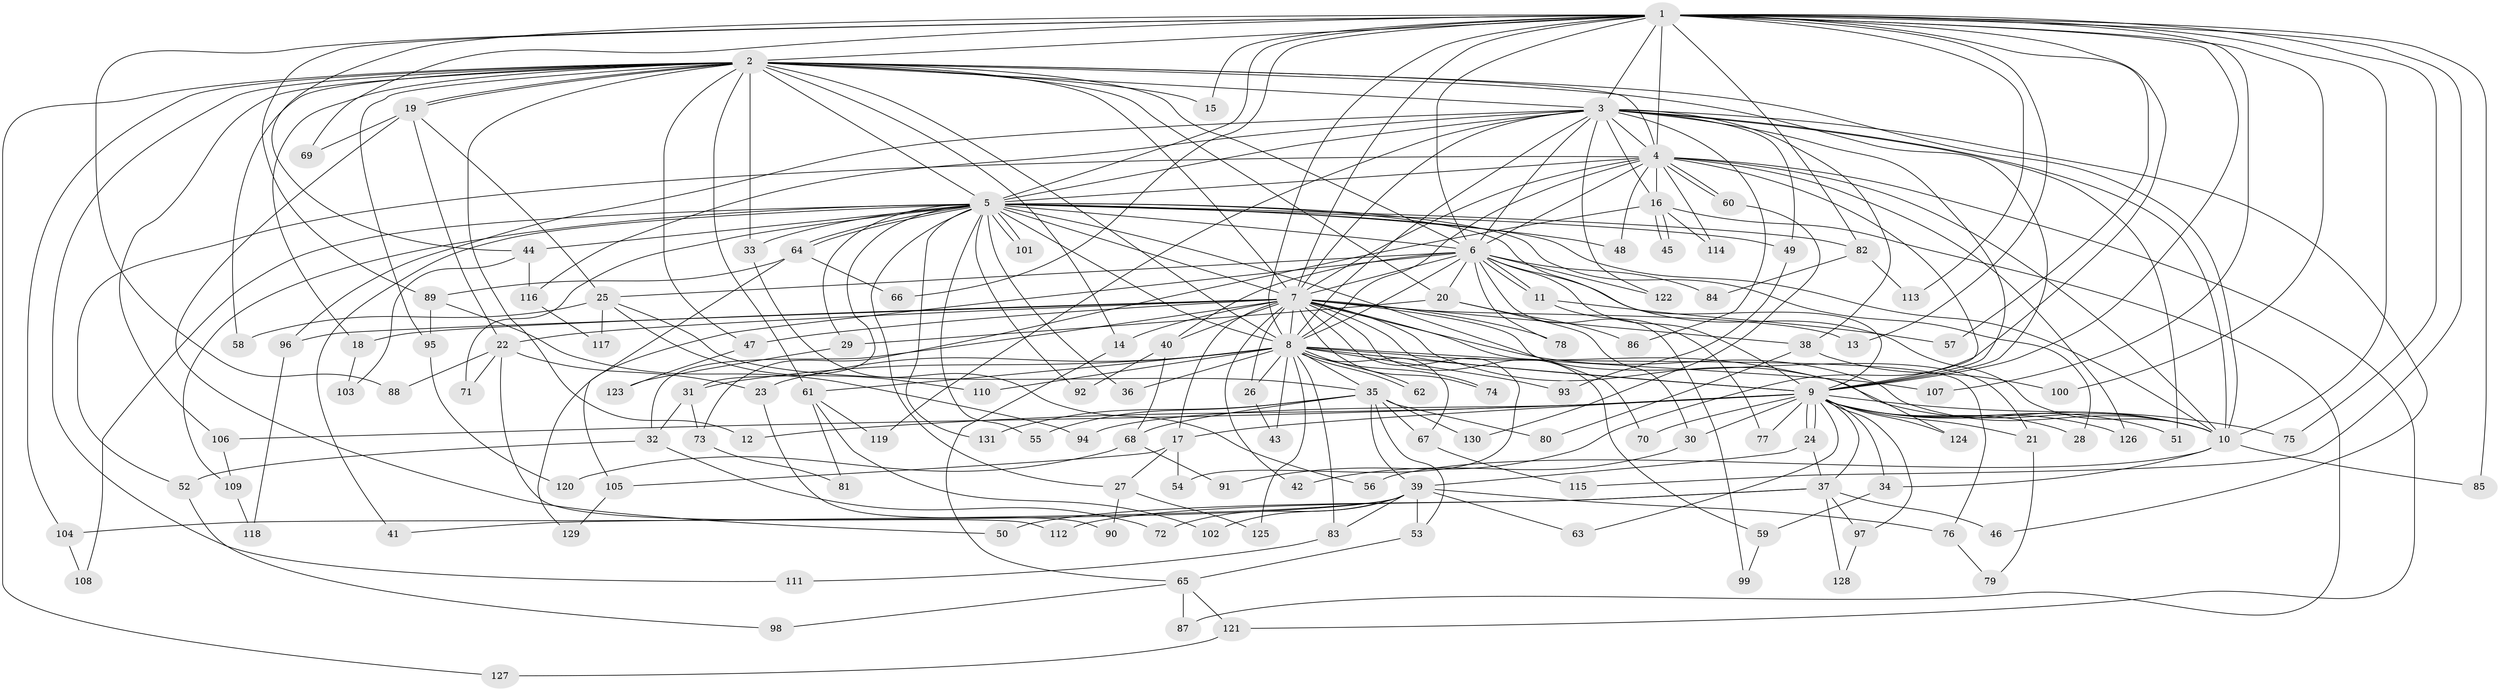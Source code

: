 // Generated by graph-tools (version 1.1) at 2025/01/03/09/25 03:01:36]
// undirected, 131 vertices, 287 edges
graph export_dot {
graph [start="1"]
  node [color=gray90,style=filled];
  1;
  2;
  3;
  4;
  5;
  6;
  7;
  8;
  9;
  10;
  11;
  12;
  13;
  14;
  15;
  16;
  17;
  18;
  19;
  20;
  21;
  22;
  23;
  24;
  25;
  26;
  27;
  28;
  29;
  30;
  31;
  32;
  33;
  34;
  35;
  36;
  37;
  38;
  39;
  40;
  41;
  42;
  43;
  44;
  45;
  46;
  47;
  48;
  49;
  50;
  51;
  52;
  53;
  54;
  55;
  56;
  57;
  58;
  59;
  60;
  61;
  62;
  63;
  64;
  65;
  66;
  67;
  68;
  69;
  70;
  71;
  72;
  73;
  74;
  75;
  76;
  77;
  78;
  79;
  80;
  81;
  82;
  83;
  84;
  85;
  86;
  87;
  88;
  89;
  90;
  91;
  92;
  93;
  94;
  95;
  96;
  97;
  98;
  99;
  100;
  101;
  102;
  103;
  104;
  105;
  106;
  107;
  108;
  109;
  110;
  111;
  112;
  113;
  114;
  115;
  116;
  117;
  118;
  119;
  120;
  121;
  122;
  123;
  124;
  125;
  126;
  127;
  128;
  129;
  130;
  131;
  1 -- 2;
  1 -- 3;
  1 -- 4;
  1 -- 5;
  1 -- 6;
  1 -- 7;
  1 -- 8;
  1 -- 9;
  1 -- 10;
  1 -- 13;
  1 -- 15;
  1 -- 44;
  1 -- 57;
  1 -- 66;
  1 -- 69;
  1 -- 75;
  1 -- 82;
  1 -- 85;
  1 -- 88;
  1 -- 89;
  1 -- 91;
  1 -- 100;
  1 -- 107;
  1 -- 113;
  1 -- 115;
  2 -- 3;
  2 -- 4;
  2 -- 5;
  2 -- 6;
  2 -- 7;
  2 -- 8;
  2 -- 9;
  2 -- 10;
  2 -- 12;
  2 -- 14;
  2 -- 15;
  2 -- 18;
  2 -- 19;
  2 -- 19;
  2 -- 20;
  2 -- 33;
  2 -- 47;
  2 -- 58;
  2 -- 61;
  2 -- 95;
  2 -- 104;
  2 -- 106;
  2 -- 111;
  2 -- 127;
  3 -- 4;
  3 -- 5;
  3 -- 6;
  3 -- 7;
  3 -- 8;
  3 -- 9;
  3 -- 10;
  3 -- 16;
  3 -- 38;
  3 -- 46;
  3 -- 49;
  3 -- 51;
  3 -- 86;
  3 -- 96;
  3 -- 116;
  3 -- 119;
  3 -- 122;
  4 -- 5;
  4 -- 6;
  4 -- 7;
  4 -- 8;
  4 -- 9;
  4 -- 10;
  4 -- 16;
  4 -- 48;
  4 -- 52;
  4 -- 60;
  4 -- 60;
  4 -- 114;
  4 -- 121;
  4 -- 126;
  5 -- 6;
  5 -- 7;
  5 -- 8;
  5 -- 9;
  5 -- 10;
  5 -- 27;
  5 -- 28;
  5 -- 29;
  5 -- 31;
  5 -- 33;
  5 -- 36;
  5 -- 41;
  5 -- 44;
  5 -- 48;
  5 -- 49;
  5 -- 55;
  5 -- 64;
  5 -- 64;
  5 -- 70;
  5 -- 71;
  5 -- 82;
  5 -- 92;
  5 -- 101;
  5 -- 101;
  5 -- 108;
  5 -- 109;
  5 -- 131;
  6 -- 7;
  6 -- 8;
  6 -- 9;
  6 -- 10;
  6 -- 11;
  6 -- 11;
  6 -- 20;
  6 -- 25;
  6 -- 40;
  6 -- 78;
  6 -- 84;
  6 -- 99;
  6 -- 122;
  6 -- 129;
  7 -- 8;
  7 -- 9;
  7 -- 10;
  7 -- 13;
  7 -- 14;
  7 -- 17;
  7 -- 18;
  7 -- 21;
  7 -- 22;
  7 -- 26;
  7 -- 32;
  7 -- 38;
  7 -- 40;
  7 -- 42;
  7 -- 47;
  7 -- 54;
  7 -- 59;
  7 -- 74;
  7 -- 76;
  7 -- 78;
  7 -- 96;
  7 -- 124;
  8 -- 9;
  8 -- 10;
  8 -- 23;
  8 -- 26;
  8 -- 31;
  8 -- 35;
  8 -- 36;
  8 -- 43;
  8 -- 61;
  8 -- 62;
  8 -- 62;
  8 -- 67;
  8 -- 74;
  8 -- 83;
  8 -- 93;
  8 -- 107;
  8 -- 110;
  8 -- 125;
  9 -- 10;
  9 -- 12;
  9 -- 17;
  9 -- 21;
  9 -- 24;
  9 -- 24;
  9 -- 28;
  9 -- 30;
  9 -- 34;
  9 -- 37;
  9 -- 51;
  9 -- 63;
  9 -- 70;
  9 -- 75;
  9 -- 77;
  9 -- 94;
  9 -- 97;
  9 -- 106;
  9 -- 124;
  9 -- 126;
  10 -- 34;
  10 -- 56;
  10 -- 85;
  11 -- 57;
  11 -- 77;
  14 -- 65;
  16 -- 45;
  16 -- 45;
  16 -- 73;
  16 -- 87;
  16 -- 114;
  17 -- 27;
  17 -- 54;
  17 -- 105;
  18 -- 103;
  19 -- 22;
  19 -- 25;
  19 -- 50;
  19 -- 69;
  20 -- 29;
  20 -- 30;
  20 -- 86;
  21 -- 79;
  22 -- 23;
  22 -- 71;
  22 -- 88;
  22 -- 112;
  23 -- 90;
  24 -- 37;
  24 -- 39;
  25 -- 35;
  25 -- 58;
  25 -- 110;
  25 -- 117;
  26 -- 43;
  27 -- 90;
  27 -- 125;
  29 -- 123;
  30 -- 42;
  31 -- 32;
  31 -- 73;
  32 -- 52;
  32 -- 72;
  33 -- 56;
  34 -- 59;
  35 -- 39;
  35 -- 53;
  35 -- 55;
  35 -- 67;
  35 -- 68;
  35 -- 80;
  35 -- 130;
  35 -- 131;
  37 -- 46;
  37 -- 50;
  37 -- 97;
  37 -- 112;
  37 -- 128;
  38 -- 80;
  38 -- 100;
  39 -- 41;
  39 -- 53;
  39 -- 63;
  39 -- 72;
  39 -- 76;
  39 -- 83;
  39 -- 102;
  39 -- 104;
  40 -- 68;
  40 -- 92;
  44 -- 103;
  44 -- 116;
  47 -- 123;
  49 -- 93;
  52 -- 98;
  53 -- 65;
  59 -- 99;
  60 -- 130;
  61 -- 81;
  61 -- 102;
  61 -- 119;
  64 -- 66;
  64 -- 89;
  64 -- 105;
  65 -- 87;
  65 -- 98;
  65 -- 121;
  67 -- 115;
  68 -- 91;
  68 -- 120;
  73 -- 81;
  76 -- 79;
  82 -- 84;
  82 -- 113;
  83 -- 111;
  89 -- 94;
  89 -- 95;
  95 -- 120;
  96 -- 118;
  97 -- 128;
  104 -- 108;
  105 -- 129;
  106 -- 109;
  109 -- 118;
  116 -- 117;
  121 -- 127;
}
